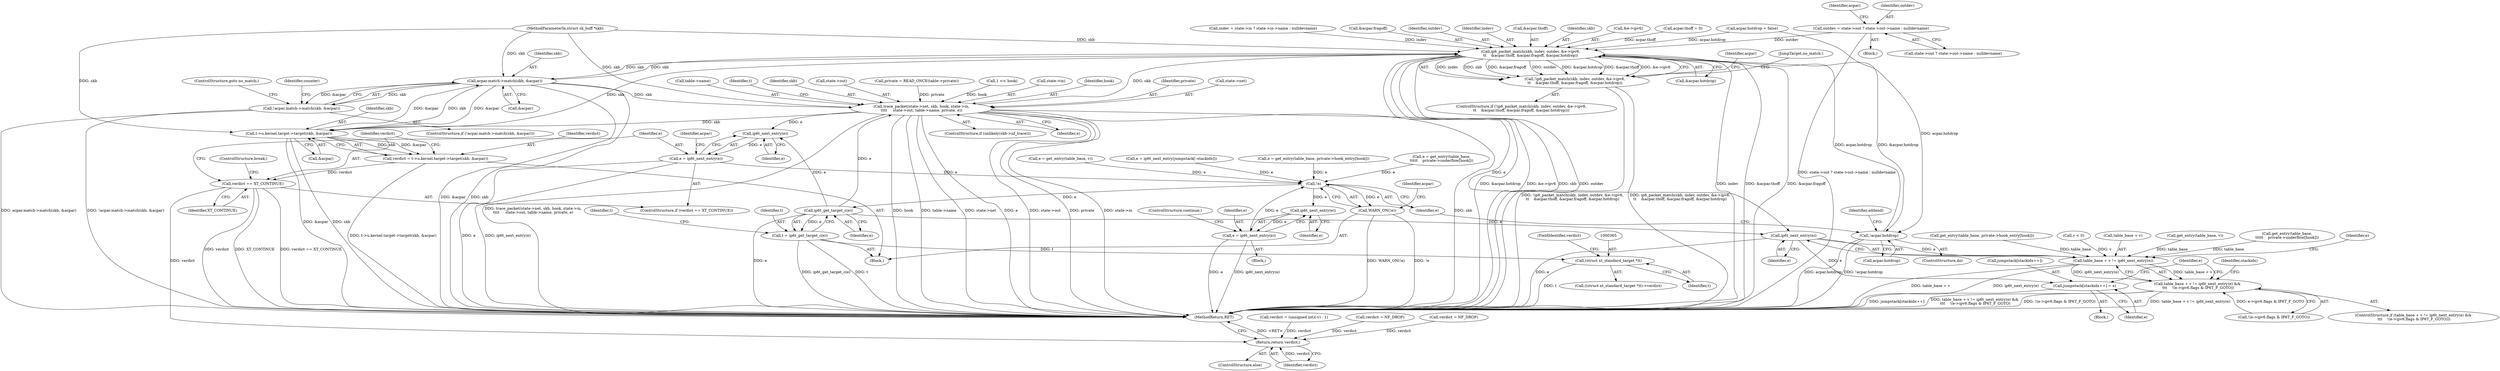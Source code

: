 digraph "0_linux_57ebd808a97d7c5b1e1afb937c2db22beba3c1f8_1@pointer" {
"1000152" [label="(Call,outdev = state->out ? state->out->name : nulldevname)"];
"1000246" [label="(Call,ip6_packet_match(skb, indev, outdev, &e->ipv6,\n\t\t    &acpar.thoff, &acpar.fragoff, &acpar.hotdrop))"];
"1000245" [label="(Call,!ip6_packet_match(skb, indev, outdev, &e->ipv6,\n\t\t    &acpar.thoff, &acpar.fragoff, &acpar.hotdrop))"];
"1000294" [label="(Call,acpar.match->match(skb, &acpar))"];
"1000293" [label="(Call,!acpar.match->match(skb, &acpar))"];
"1000331" [label="(Call,trace_packet(state->net, skb, hook, state->in,\n\t\t\t\t     state->out, table->name, private, e))"];
"1000415" [label="(Call,ip6t_next_entry(e))"];
"1000411" [label="(Call,table_base + v != ip6t_next_entry(e))"];
"1000410" [label="(Call,table_base + v != ip6t_next_entry(e) &&\n \t\t\t    !(e->ipv6.flags & IP6T_F_GOTO))"];
"1000438" [label="(Call,jumpstack[stackidx++] = e)"];
"1000470" [label="(Call,t->u.kernel.target->target(skb, &acpar))"];
"1000468" [label="(Call,verdict = t->u.kernel.target->target(skb, &acpar))"];
"1000475" [label="(Call,verdict == XT_CONTINUE)"];
"1000498" [label="(Return,return verdict;)"];
"1000480" [label="(Call,ip6t_next_entry(e))"];
"1000478" [label="(Call,e = ip6t_next_entry(e))"];
"1000237" [label="(Call,!e)"];
"1000236" [label="(Call,WARN_ON(!e))"];
"1000270" [label="(Call,ip6t_next_entry(e))"];
"1000268" [label="(Call,e = ip6t_next_entry(e))"];
"1000315" [label="(Call,ip6t_get_target_c(e))"];
"1000313" [label="(Call,t = ip6t_get_target_c(e))"];
"1000364" [label="(Call,(struct xt_standard_target *)t)"];
"1000484" [label="(Call,!acpar.hotdrop)"];
"1000481" [label="(Identifier,e)"];
"1000246" [label="(Call,ip6_packet_match(skb, indev, outdev, &e->ipv6,\n\t\t    &acpar.thoff, &acpar.fragoff, &acpar.hotdrop))"];
"1000336" [label="(Identifier,hook)"];
"1000484" [label="(Call,!acpar.hotdrop)"];
"1000293" [label="(Call,!acpar.match->match(skb, &acpar))"];
"1000298" [label="(ControlStructure,goto no_match;)"];
"1000224" [label="(Call,get_entry(table_base, private->hook_entry[hook]))"];
"1000296" [label="(Call,&acpar)"];
"1000270" [label="(Call,ip6t_next_entry(e))"];
"1000346" [label="(Identifier,private)"];
"1000469" [label="(Identifier,verdict)"];
"1000315" [label="(Call,ip6t_get_target_c(e))"];
"1000378" [label="(Call,verdict = (unsigned int)(-v) - 1)"];
"1000124" [label="(Call,verdict = NF_DROP)"];
"1000497" [label="(ControlStructure,else)"];
"1000485" [label="(Call,acpar.hotdrop)"];
"1000332" [label="(Call,state->net)"];
"1000444" [label="(Call,e = get_entry(table_base, v))"];
"1000272" [label="(ControlStructure,continue;)"];
"1000231" [label="(ControlStructure,do)"];
"1000331" [label="(Call,trace_packet(state->net, skb, hook, state->in,\n\t\t\t\t     state->out, table->name, private, e))"];
"1000343" [label="(Call,table->name)"];
"1000483" [label="(ControlStructure,break;)"];
"1000489" [label="(Identifier,addend)"];
"1000250" [label="(Call,&e->ipv6)"];
"1000154" [label="(Call,state->out ? state->out->name : nulldevname)"];
"1000500" [label="(MethodReturn,RET)"];
"1000369" [label="(Call,v < 0)"];
"1000322" [label="(Identifier,t)"];
"1000269" [label="(Identifier,e)"];
"1000294" [label="(Call,acpar.match->match(skb, &acpar))"];
"1000477" [label="(Identifier,XT_CONTINUE)"];
"1000366" [label="(Identifier,t)"];
"1000401" [label="(Call,e = ip6t_next_entry(jumpstack[--stackidx]))"];
"1000480" [label="(Call,ip6t_next_entry(e))"];
"1000276" [label="(Identifier,acpar)"];
"1000110" [label="(MethodParameterIn,struct sk_buff *skb)"];
"1000471" [label="(Identifier,skb)"];
"1000499" [label="(Identifier,verdict)"];
"1000166" [label="(Identifier,acpar)"];
"1000248" [label="(Identifier,indev)"];
"1000354" [label="(Identifier,t)"];
"1000486" [label="(Identifier,acpar)"];
"1000472" [label="(Call,&acpar)"];
"1000416" [label="(Identifier,e)"];
"1000476" [label="(Identifier,verdict)"];
"1000445" [label="(Identifier,e)"];
"1000439" [label="(Call,jumpstack[stackidx++])"];
"1000367" [label="(FieldIdentifier,verdict)"];
"1000335" [label="(Identifier,skb)"];
"1000314" [label="(Identifier,t)"];
"1000267" [label="(JumpTarget,no_match:)"];
"1000232" [label="(Block,)"];
"1000271" [label="(Identifier,e)"];
"1000113" [label="(Block,)"];
"1000254" [label="(Call,&acpar.thoff)"];
"1000468" [label="(Call,verdict = t->u.kernel.target->target(skb, &acpar))"];
"1000295" [label="(Identifier,skb)"];
"1000300" [label="(Identifier,counter)"];
"1000412" [label="(Call,table_base + v)"];
"1000244" [label="(ControlStructure,if (!ip6_packet_match(skb, indev, outdev, &e->ipv6,\n\t\t    &acpar.thoff, &acpar.fragoff, &acpar.hotdrop)))"];
"1000266" [label="(Block,)"];
"1000363" [label="(Call,((struct xt_standard_target *)t)->verdict)"];
"1000434" [label="(Call,verdict = NF_DROP)"];
"1000326" [label="(ControlStructure,if (unlikely(skb->nf_trace)))"];
"1000247" [label="(Identifier,skb)"];
"1000313" [label="(Call,t = ip6t_get_target_c(e))"];
"1000237" [label="(Call,!e)"];
"1000292" [label="(ControlStructure,if (!acpar.match->match(skb, &acpar)))"];
"1000446" [label="(Call,get_entry(table_base, v))"];
"1000470" [label="(Call,t->u.kernel.target->target(skb, &acpar))"];
"1000222" [label="(Call,e = get_entry(table_base, private->hook_entry[hook]))"];
"1000475" [label="(Call,verdict == XT_CONTINUE)"];
"1000340" [label="(Call,state->out)"];
"1000474" [label="(ControlStructure,if (verdict == XT_CONTINUE))"];
"1000187" [label="(Call,private = READ_ONCE(table->private))"];
"1000417" [label="(Call,!(e->ipv6.flags & IP6T_F_GOTO))"];
"1000152" [label="(Call,outdev = state->out ? state->out->name : nulldevname)"];
"1000425" [label="(Block,)"];
"1000393" [label="(Call,get_entry(table_base,\n\t\t\t\t\t    private->underflow[hook]))"];
"1000164" [label="(Call,acpar.hotdrop = false)"];
"1000239" [label="(Call,acpar.thoff = 0)"];
"1000409" [label="(ControlStructure,if (table_base + v != ip6t_next_entry(e) &&\n \t\t\t    !(e->ipv6.flags & IP6T_F_GOTO)))"];
"1000140" [label="(Call,indev = state->in ? state->in->name : nulldevname)"];
"1000153" [label="(Identifier,outdev)"];
"1000347" [label="(Identifier,e)"];
"1000316" [label="(Identifier,e)"];
"1000443" [label="(Identifier,e)"];
"1000498" [label="(Return,return verdict;)"];
"1000438" [label="(Call,jumpstack[stackidx++] = e)"];
"1000478" [label="(Call,e = ip6t_next_entry(e))"];
"1000245" [label="(Call,!ip6_packet_match(skb, indev, outdev, &e->ipv6,\n\t\t    &acpar.thoff, &acpar.fragoff, &acpar.hotdrop))"];
"1000268" [label="(Call,e = ip6t_next_entry(e))"];
"1000479" [label="(Identifier,e)"];
"1000258" [label="(Call,&acpar.fragoff)"];
"1000262" [label="(Call,&acpar.hotdrop)"];
"1000364" [label="(Call,(struct xt_standard_target *)t)"];
"1000180" [label="(Call,1 << hook)"];
"1000411" [label="(Call,table_base + v != ip6t_next_entry(e))"];
"1000241" [label="(Identifier,acpar)"];
"1000410" [label="(Call,table_base + v != ip6t_next_entry(e) &&\n \t\t\t    !(e->ipv6.flags & IP6T_F_GOTO))"];
"1000236" [label="(Call,WARN_ON(!e))"];
"1000429" [label="(Identifier,stackidx)"];
"1000391" [label="(Call,e = get_entry(table_base,\n\t\t\t\t\t    private->underflow[hook]))"];
"1000415" [label="(Call,ip6t_next_entry(e))"];
"1000421" [label="(Identifier,e)"];
"1000238" [label="(Identifier,e)"];
"1000337" [label="(Call,state->in)"];
"1000249" [label="(Identifier,outdev)"];
"1000152" -> "1000113"  [label="AST: "];
"1000152" -> "1000154"  [label="CFG: "];
"1000153" -> "1000152"  [label="AST: "];
"1000154" -> "1000152"  [label="AST: "];
"1000166" -> "1000152"  [label="CFG: "];
"1000152" -> "1000500"  [label="DDG: state->out ? state->out->name : nulldevname"];
"1000152" -> "1000246"  [label="DDG: outdev"];
"1000246" -> "1000245"  [label="AST: "];
"1000246" -> "1000262"  [label="CFG: "];
"1000247" -> "1000246"  [label="AST: "];
"1000248" -> "1000246"  [label="AST: "];
"1000249" -> "1000246"  [label="AST: "];
"1000250" -> "1000246"  [label="AST: "];
"1000254" -> "1000246"  [label="AST: "];
"1000258" -> "1000246"  [label="AST: "];
"1000262" -> "1000246"  [label="AST: "];
"1000245" -> "1000246"  [label="CFG: "];
"1000246" -> "1000500"  [label="DDG: indev"];
"1000246" -> "1000500"  [label="DDG: &acpar.thoff"];
"1000246" -> "1000500"  [label="DDG: &acpar.fragoff"];
"1000246" -> "1000500"  [label="DDG: &acpar.hotdrop"];
"1000246" -> "1000500"  [label="DDG: &e->ipv6"];
"1000246" -> "1000500"  [label="DDG: skb"];
"1000246" -> "1000500"  [label="DDG: outdev"];
"1000246" -> "1000245"  [label="DDG: indev"];
"1000246" -> "1000245"  [label="DDG: skb"];
"1000246" -> "1000245"  [label="DDG: &acpar.fragoff"];
"1000246" -> "1000245"  [label="DDG: outdev"];
"1000246" -> "1000245"  [label="DDG: &acpar.hotdrop"];
"1000246" -> "1000245"  [label="DDG: &acpar.thoff"];
"1000246" -> "1000245"  [label="DDG: &e->ipv6"];
"1000294" -> "1000246"  [label="DDG: skb"];
"1000470" -> "1000246"  [label="DDG: skb"];
"1000331" -> "1000246"  [label="DDG: skb"];
"1000110" -> "1000246"  [label="DDG: skb"];
"1000140" -> "1000246"  [label="DDG: indev"];
"1000239" -> "1000246"  [label="DDG: acpar.thoff"];
"1000484" -> "1000246"  [label="DDG: acpar.hotdrop"];
"1000164" -> "1000246"  [label="DDG: acpar.hotdrop"];
"1000246" -> "1000294"  [label="DDG: skb"];
"1000246" -> "1000484"  [label="DDG: &acpar.hotdrop"];
"1000245" -> "1000244"  [label="AST: "];
"1000267" -> "1000245"  [label="CFG: "];
"1000276" -> "1000245"  [label="CFG: "];
"1000245" -> "1000500"  [label="DDG: !ip6_packet_match(skb, indev, outdev, &e->ipv6,\n\t\t    &acpar.thoff, &acpar.fragoff, &acpar.hotdrop)"];
"1000245" -> "1000500"  [label="DDG: ip6_packet_match(skb, indev, outdev, &e->ipv6,\n\t\t    &acpar.thoff, &acpar.fragoff, &acpar.hotdrop)"];
"1000294" -> "1000293"  [label="AST: "];
"1000294" -> "1000296"  [label="CFG: "];
"1000295" -> "1000294"  [label="AST: "];
"1000296" -> "1000294"  [label="AST: "];
"1000293" -> "1000294"  [label="CFG: "];
"1000294" -> "1000500"  [label="DDG: &acpar"];
"1000294" -> "1000500"  [label="DDG: skb"];
"1000294" -> "1000293"  [label="DDG: skb"];
"1000294" -> "1000293"  [label="DDG: &acpar"];
"1000110" -> "1000294"  [label="DDG: skb"];
"1000470" -> "1000294"  [label="DDG: &acpar"];
"1000294" -> "1000331"  [label="DDG: skb"];
"1000294" -> "1000470"  [label="DDG: skb"];
"1000294" -> "1000470"  [label="DDG: &acpar"];
"1000293" -> "1000292"  [label="AST: "];
"1000298" -> "1000293"  [label="CFG: "];
"1000300" -> "1000293"  [label="CFG: "];
"1000293" -> "1000500"  [label="DDG: acpar.match->match(skb, &acpar)"];
"1000293" -> "1000500"  [label="DDG: !acpar.match->match(skb, &acpar)"];
"1000331" -> "1000326"  [label="AST: "];
"1000331" -> "1000347"  [label="CFG: "];
"1000332" -> "1000331"  [label="AST: "];
"1000335" -> "1000331"  [label="AST: "];
"1000336" -> "1000331"  [label="AST: "];
"1000337" -> "1000331"  [label="AST: "];
"1000340" -> "1000331"  [label="AST: "];
"1000343" -> "1000331"  [label="AST: "];
"1000346" -> "1000331"  [label="AST: "];
"1000347" -> "1000331"  [label="AST: "];
"1000354" -> "1000331"  [label="CFG: "];
"1000331" -> "1000500"  [label="DDG: trace_packet(state->net, skb, hook, state->in,\n\t\t\t\t     state->out, table->name, private, e)"];
"1000331" -> "1000500"  [label="DDG: hook"];
"1000331" -> "1000500"  [label="DDG: table->name"];
"1000331" -> "1000500"  [label="DDG: state->net"];
"1000331" -> "1000500"  [label="DDG: e"];
"1000331" -> "1000500"  [label="DDG: state->out"];
"1000331" -> "1000500"  [label="DDG: private"];
"1000331" -> "1000500"  [label="DDG: state->in"];
"1000331" -> "1000500"  [label="DDG: skb"];
"1000110" -> "1000331"  [label="DDG: skb"];
"1000180" -> "1000331"  [label="DDG: hook"];
"1000187" -> "1000331"  [label="DDG: private"];
"1000315" -> "1000331"  [label="DDG: e"];
"1000331" -> "1000415"  [label="DDG: e"];
"1000331" -> "1000470"  [label="DDG: skb"];
"1000331" -> "1000480"  [label="DDG: e"];
"1000415" -> "1000411"  [label="AST: "];
"1000415" -> "1000416"  [label="CFG: "];
"1000416" -> "1000415"  [label="AST: "];
"1000411" -> "1000415"  [label="CFG: "];
"1000415" -> "1000500"  [label="DDG: e"];
"1000415" -> "1000411"  [label="DDG: e"];
"1000315" -> "1000415"  [label="DDG: e"];
"1000415" -> "1000438"  [label="DDG: e"];
"1000411" -> "1000410"  [label="AST: "];
"1000412" -> "1000411"  [label="AST: "];
"1000421" -> "1000411"  [label="CFG: "];
"1000410" -> "1000411"  [label="CFG: "];
"1000411" -> "1000500"  [label="DDG: table_base + v"];
"1000411" -> "1000500"  [label="DDG: ip6t_next_entry(e)"];
"1000411" -> "1000410"  [label="DDG: table_base + v"];
"1000411" -> "1000410"  [label="DDG: ip6t_next_entry(e)"];
"1000224" -> "1000411"  [label="DDG: table_base"];
"1000393" -> "1000411"  [label="DDG: table_base"];
"1000446" -> "1000411"  [label="DDG: table_base"];
"1000369" -> "1000411"  [label="DDG: v"];
"1000410" -> "1000409"  [label="AST: "];
"1000410" -> "1000417"  [label="CFG: "];
"1000417" -> "1000410"  [label="AST: "];
"1000429" -> "1000410"  [label="CFG: "];
"1000445" -> "1000410"  [label="CFG: "];
"1000410" -> "1000500"  [label="DDG: table_base + v != ip6t_next_entry(e)"];
"1000410" -> "1000500"  [label="DDG: table_base + v != ip6t_next_entry(e) &&\n \t\t\t    !(e->ipv6.flags & IP6T_F_GOTO)"];
"1000410" -> "1000500"  [label="DDG: !(e->ipv6.flags & IP6T_F_GOTO)"];
"1000417" -> "1000410"  [label="DDG: e->ipv6.flags & IP6T_F_GOTO"];
"1000438" -> "1000425"  [label="AST: "];
"1000438" -> "1000443"  [label="CFG: "];
"1000439" -> "1000438"  [label="AST: "];
"1000443" -> "1000438"  [label="AST: "];
"1000445" -> "1000438"  [label="CFG: "];
"1000438" -> "1000500"  [label="DDG: jumpstack[stackidx++]"];
"1000470" -> "1000468"  [label="AST: "];
"1000470" -> "1000472"  [label="CFG: "];
"1000471" -> "1000470"  [label="AST: "];
"1000472" -> "1000470"  [label="AST: "];
"1000468" -> "1000470"  [label="CFG: "];
"1000470" -> "1000500"  [label="DDG: &acpar"];
"1000470" -> "1000500"  [label="DDG: skb"];
"1000470" -> "1000468"  [label="DDG: skb"];
"1000470" -> "1000468"  [label="DDG: &acpar"];
"1000110" -> "1000470"  [label="DDG: skb"];
"1000468" -> "1000232"  [label="AST: "];
"1000469" -> "1000468"  [label="AST: "];
"1000476" -> "1000468"  [label="CFG: "];
"1000468" -> "1000500"  [label="DDG: t->u.kernel.target->target(skb, &acpar)"];
"1000468" -> "1000475"  [label="DDG: verdict"];
"1000475" -> "1000474"  [label="AST: "];
"1000475" -> "1000477"  [label="CFG: "];
"1000476" -> "1000475"  [label="AST: "];
"1000477" -> "1000475"  [label="AST: "];
"1000479" -> "1000475"  [label="CFG: "];
"1000483" -> "1000475"  [label="CFG: "];
"1000475" -> "1000500"  [label="DDG: verdict"];
"1000475" -> "1000500"  [label="DDG: XT_CONTINUE"];
"1000475" -> "1000500"  [label="DDG: verdict == XT_CONTINUE"];
"1000475" -> "1000498"  [label="DDG: verdict"];
"1000498" -> "1000497"  [label="AST: "];
"1000498" -> "1000499"  [label="CFG: "];
"1000499" -> "1000498"  [label="AST: "];
"1000500" -> "1000498"  [label="CFG: "];
"1000498" -> "1000500"  [label="DDG: <RET>"];
"1000499" -> "1000498"  [label="DDG: verdict"];
"1000124" -> "1000498"  [label="DDG: verdict"];
"1000378" -> "1000498"  [label="DDG: verdict"];
"1000434" -> "1000498"  [label="DDG: verdict"];
"1000480" -> "1000478"  [label="AST: "];
"1000480" -> "1000481"  [label="CFG: "];
"1000481" -> "1000480"  [label="AST: "];
"1000478" -> "1000480"  [label="CFG: "];
"1000480" -> "1000478"  [label="DDG: e"];
"1000315" -> "1000480"  [label="DDG: e"];
"1000478" -> "1000474"  [label="AST: "];
"1000479" -> "1000478"  [label="AST: "];
"1000486" -> "1000478"  [label="CFG: "];
"1000478" -> "1000500"  [label="DDG: e"];
"1000478" -> "1000500"  [label="DDG: ip6t_next_entry(e)"];
"1000478" -> "1000237"  [label="DDG: e"];
"1000237" -> "1000236"  [label="AST: "];
"1000237" -> "1000238"  [label="CFG: "];
"1000238" -> "1000237"  [label="AST: "];
"1000236" -> "1000237"  [label="CFG: "];
"1000237" -> "1000236"  [label="DDG: e"];
"1000222" -> "1000237"  [label="DDG: e"];
"1000391" -> "1000237"  [label="DDG: e"];
"1000401" -> "1000237"  [label="DDG: e"];
"1000268" -> "1000237"  [label="DDG: e"];
"1000444" -> "1000237"  [label="DDG: e"];
"1000237" -> "1000270"  [label="DDG: e"];
"1000237" -> "1000315"  [label="DDG: e"];
"1000236" -> "1000232"  [label="AST: "];
"1000241" -> "1000236"  [label="CFG: "];
"1000236" -> "1000500"  [label="DDG: !e"];
"1000236" -> "1000500"  [label="DDG: WARN_ON(!e)"];
"1000270" -> "1000268"  [label="AST: "];
"1000270" -> "1000271"  [label="CFG: "];
"1000271" -> "1000270"  [label="AST: "];
"1000268" -> "1000270"  [label="CFG: "];
"1000270" -> "1000268"  [label="DDG: e"];
"1000268" -> "1000266"  [label="AST: "];
"1000269" -> "1000268"  [label="AST: "];
"1000272" -> "1000268"  [label="CFG: "];
"1000268" -> "1000500"  [label="DDG: e"];
"1000268" -> "1000500"  [label="DDG: ip6t_next_entry(e)"];
"1000315" -> "1000313"  [label="AST: "];
"1000315" -> "1000316"  [label="CFG: "];
"1000316" -> "1000315"  [label="AST: "];
"1000313" -> "1000315"  [label="CFG: "];
"1000315" -> "1000500"  [label="DDG: e"];
"1000315" -> "1000313"  [label="DDG: e"];
"1000313" -> "1000232"  [label="AST: "];
"1000314" -> "1000313"  [label="AST: "];
"1000322" -> "1000313"  [label="CFG: "];
"1000313" -> "1000500"  [label="DDG: ip6t_get_target_c(e)"];
"1000313" -> "1000500"  [label="DDG: t"];
"1000313" -> "1000364"  [label="DDG: t"];
"1000364" -> "1000363"  [label="AST: "];
"1000364" -> "1000366"  [label="CFG: "];
"1000365" -> "1000364"  [label="AST: "];
"1000366" -> "1000364"  [label="AST: "];
"1000367" -> "1000364"  [label="CFG: "];
"1000364" -> "1000500"  [label="DDG: t"];
"1000484" -> "1000231"  [label="AST: "];
"1000484" -> "1000485"  [label="CFG: "];
"1000485" -> "1000484"  [label="AST: "];
"1000238" -> "1000484"  [label="CFG: "];
"1000489" -> "1000484"  [label="CFG: "];
"1000484" -> "1000500"  [label="DDG: acpar.hotdrop"];
"1000484" -> "1000500"  [label="DDG: !acpar.hotdrop"];
"1000164" -> "1000484"  [label="DDG: acpar.hotdrop"];
}
